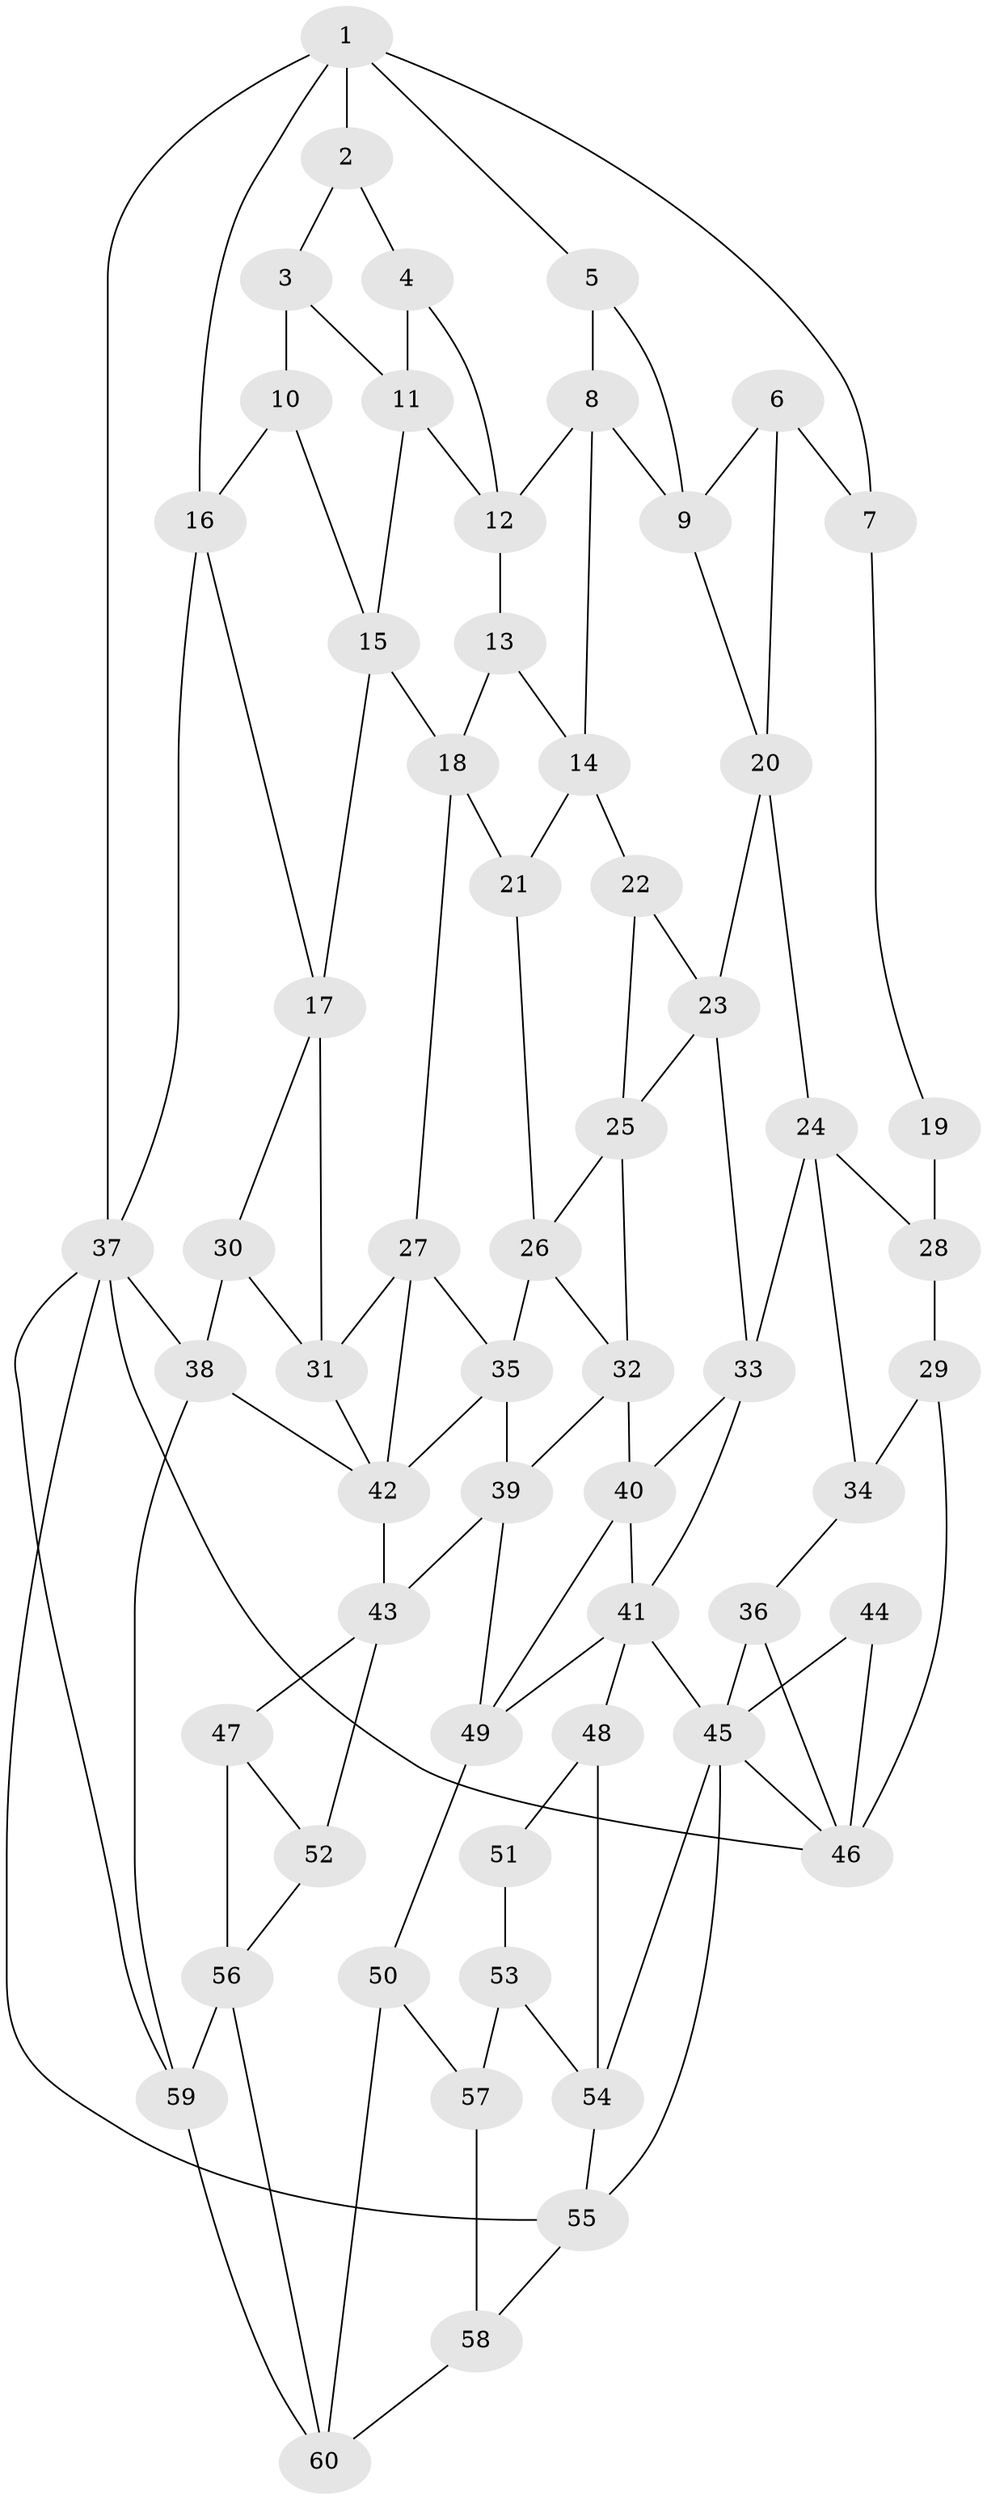 // original degree distribution, {3: 0.025210084033613446, 6: 0.2184873949579832, 4: 0.226890756302521, 5: 0.5294117647058824}
// Generated by graph-tools (version 1.1) at 2025/27/03/09/25 03:27:13]
// undirected, 60 vertices, 110 edges
graph export_dot {
graph [start="1"]
  node [color=gray90,style=filled];
  1;
  2;
  3;
  4;
  5;
  6;
  7;
  8;
  9;
  10;
  11;
  12;
  13;
  14;
  15;
  16;
  17;
  18;
  19;
  20;
  21;
  22;
  23;
  24;
  25;
  26;
  27;
  28;
  29;
  30;
  31;
  32;
  33;
  34;
  35;
  36;
  37;
  38;
  39;
  40;
  41;
  42;
  43;
  44;
  45;
  46;
  47;
  48;
  49;
  50;
  51;
  52;
  53;
  54;
  55;
  56;
  57;
  58;
  59;
  60;
  1 -- 2 [weight=1.0];
  1 -- 5 [weight=1.0];
  1 -- 7 [weight=2.0];
  1 -- 16 [weight=2.0];
  1 -- 37 [weight=1.0];
  2 -- 3 [weight=1.0];
  2 -- 4 [weight=1.0];
  3 -- 10 [weight=2.0];
  3 -- 11 [weight=1.0];
  4 -- 11 [weight=1.0];
  4 -- 12 [weight=1.0];
  5 -- 8 [weight=1.0];
  5 -- 9 [weight=1.0];
  6 -- 7 [weight=1.0];
  6 -- 9 [weight=1.0];
  6 -- 20 [weight=1.0];
  7 -- 19 [weight=1.0];
  8 -- 9 [weight=1.0];
  8 -- 12 [weight=1.0];
  8 -- 14 [weight=1.0];
  9 -- 20 [weight=1.0];
  10 -- 15 [weight=1.0];
  10 -- 16 [weight=1.0];
  11 -- 12 [weight=1.0];
  11 -- 15 [weight=1.0];
  12 -- 13 [weight=1.0];
  13 -- 14 [weight=1.0];
  13 -- 18 [weight=1.0];
  14 -- 21 [weight=1.0];
  14 -- 22 [weight=1.0];
  15 -- 17 [weight=1.0];
  15 -- 18 [weight=1.0];
  16 -- 17 [weight=1.0];
  16 -- 37 [weight=1.0];
  17 -- 30 [weight=1.0];
  17 -- 31 [weight=1.0];
  18 -- 21 [weight=1.0];
  18 -- 27 [weight=1.0];
  19 -- 28 [weight=2.0];
  20 -- 23 [weight=1.0];
  20 -- 24 [weight=1.0];
  21 -- 26 [weight=1.0];
  22 -- 23 [weight=1.0];
  22 -- 25 [weight=1.0];
  23 -- 25 [weight=1.0];
  23 -- 33 [weight=1.0];
  24 -- 28 [weight=1.0];
  24 -- 33 [weight=1.0];
  24 -- 34 [weight=1.0];
  25 -- 26 [weight=1.0];
  25 -- 32 [weight=1.0];
  26 -- 32 [weight=1.0];
  26 -- 35 [weight=1.0];
  27 -- 31 [weight=1.0];
  27 -- 35 [weight=1.0];
  27 -- 42 [weight=1.0];
  28 -- 29 [weight=1.0];
  29 -- 34 [weight=2.0];
  29 -- 46 [weight=1.0];
  30 -- 31 [weight=1.0];
  30 -- 38 [weight=1.0];
  31 -- 42 [weight=1.0];
  32 -- 39 [weight=1.0];
  32 -- 40 [weight=1.0];
  33 -- 40 [weight=1.0];
  33 -- 41 [weight=1.0];
  34 -- 36 [weight=1.0];
  35 -- 39 [weight=1.0];
  35 -- 42 [weight=1.0];
  36 -- 45 [weight=1.0];
  36 -- 46 [weight=1.0];
  37 -- 38 [weight=1.0];
  37 -- 46 [weight=1.0];
  37 -- 55 [weight=1.0];
  37 -- 59 [weight=1.0];
  38 -- 42 [weight=1.0];
  38 -- 59 [weight=1.0];
  39 -- 43 [weight=1.0];
  39 -- 49 [weight=1.0];
  40 -- 41 [weight=1.0];
  40 -- 49 [weight=1.0];
  41 -- 45 [weight=1.0];
  41 -- 48 [weight=1.0];
  41 -- 49 [weight=1.0];
  42 -- 43 [weight=2.0];
  43 -- 47 [weight=1.0];
  43 -- 52 [weight=2.0];
  44 -- 45 [weight=1.0];
  44 -- 46 [weight=2.0];
  45 -- 46 [weight=1.0];
  45 -- 54 [weight=1.0];
  45 -- 55 [weight=1.0];
  47 -- 52 [weight=1.0];
  47 -- 56 [weight=1.0];
  48 -- 51 [weight=2.0];
  48 -- 54 [weight=1.0];
  49 -- 50 [weight=1.0];
  50 -- 57 [weight=1.0];
  50 -- 60 [weight=1.0];
  51 -- 53 [weight=1.0];
  52 -- 56 [weight=1.0];
  53 -- 54 [weight=1.0];
  53 -- 57 [weight=2.0];
  54 -- 55 [weight=1.0];
  55 -- 58 [weight=1.0];
  56 -- 59 [weight=1.0];
  56 -- 60 [weight=1.0];
  57 -- 58 [weight=1.0];
  58 -- 60 [weight=1.0];
  59 -- 60 [weight=1.0];
}
